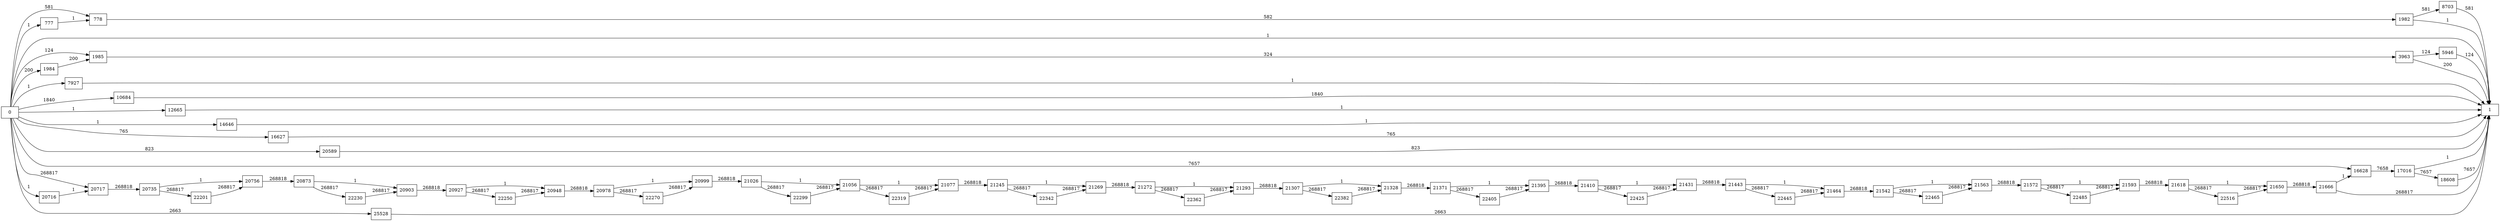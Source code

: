 digraph {
	graph [rankdir=LR]
	node [shape=rectangle]
	777 -> 778 [label=1]
	778 -> 1982 [label=582]
	1982 -> 1 [label=1]
	1982 -> 8703 [label=581]
	1984 -> 1985 [label=200]
	1985 -> 3963 [label=324]
	3963 -> 1 [label=200]
	3963 -> 5946 [label=124]
	5946 -> 1 [label=124]
	7927 -> 1 [label=1]
	8703 -> 1 [label=581]
	10684 -> 1 [label=1840]
	12665 -> 1 [label=1]
	14646 -> 1 [label=1]
	16627 -> 1 [label=765]
	16628 -> 17016 [label=7658]
	17016 -> 1 [label=1]
	17016 -> 18608 [label=7657]
	18608 -> 1 [label=7657]
	20589 -> 1 [label=823]
	20716 -> 20717 [label=1]
	20717 -> 20735 [label=268818]
	20735 -> 20756 [label=1]
	20735 -> 22201 [label=268817]
	20756 -> 20873 [label=268818]
	20873 -> 20903 [label=1]
	20873 -> 22230 [label=268817]
	20903 -> 20927 [label=268818]
	20927 -> 20948 [label=1]
	20927 -> 22250 [label=268817]
	20948 -> 20978 [label=268818]
	20978 -> 20999 [label=1]
	20978 -> 22270 [label=268817]
	20999 -> 21026 [label=268818]
	21026 -> 21056 [label=1]
	21026 -> 22299 [label=268817]
	21056 -> 21077 [label=1]
	21056 -> 22319 [label=268817]
	21077 -> 21245 [label=268818]
	21245 -> 21269 [label=1]
	21245 -> 22342 [label=268817]
	21269 -> 21272 [label=268818]
	21272 -> 21293 [label=1]
	21272 -> 22362 [label=268817]
	21293 -> 21307 [label=268818]
	21307 -> 21328 [label=1]
	21307 -> 22382 [label=268817]
	21328 -> 21371 [label=268818]
	21371 -> 21395 [label=1]
	21371 -> 22405 [label=268817]
	21395 -> 21410 [label=268818]
	21410 -> 21431 [label=1]
	21410 -> 22425 [label=268817]
	21431 -> 21443 [label=268818]
	21443 -> 21464 [label=1]
	21443 -> 22445 [label=268817]
	21464 -> 21542 [label=268818]
	21542 -> 21563 [label=1]
	21542 -> 22465 [label=268817]
	21563 -> 21572 [label=268818]
	21572 -> 21593 [label=1]
	21572 -> 22485 [label=268817]
	21593 -> 21618 [label=268818]
	21618 -> 21650 [label=1]
	21618 -> 22516 [label=268817]
	21650 -> 21666 [label=268818]
	21666 -> 16628 [label=1]
	21666 -> 1 [label=268817]
	22201 -> 20756 [label=268817]
	22230 -> 20903 [label=268817]
	22250 -> 20948 [label=268817]
	22270 -> 20999 [label=268817]
	22299 -> 21056 [label=268817]
	22319 -> 21077 [label=268817]
	22342 -> 21269 [label=268817]
	22362 -> 21293 [label=268817]
	22382 -> 21328 [label=268817]
	22405 -> 21395 [label=268817]
	22425 -> 21431 [label=268817]
	22445 -> 21464 [label=268817]
	22465 -> 21563 [label=268817]
	22485 -> 21593 [label=268817]
	22516 -> 21650 [label=268817]
	25528 -> 1 [label=2663]
	0 -> 1985 [label=124]
	0 -> 778 [label=581]
	0 -> 16628 [label=7657]
	0 -> 20717 [label=268817]
	0 -> 777 [label=1]
	0 -> 1984 [label=200]
	0 -> 1 [label=1]
	0 -> 7927 [label=1]
	0 -> 10684 [label=1840]
	0 -> 12665 [label=1]
	0 -> 14646 [label=1]
	0 -> 16627 [label=765]
	0 -> 20589 [label=823]
	0 -> 20716 [label=1]
	0 -> 25528 [label=2663]
}
